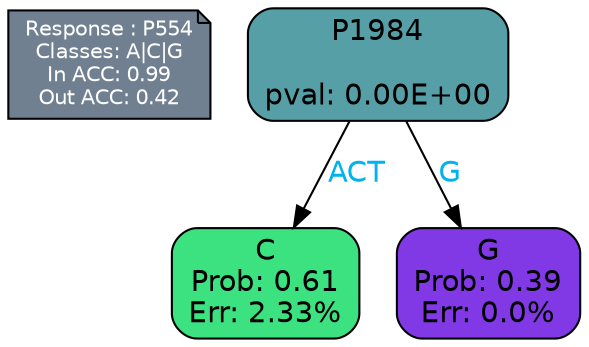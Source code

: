 digraph Tree {
node [shape=box, style="filled, rounded", color="black", fontname=helvetica] ;
graph [ranksep=equally, splines=polylines, bgcolor=transparent, dpi=600] ;
edge [fontname=helvetica] ;
LEGEND [label="Response : P554
Classes: A|C|G
In ACC: 0.99
Out ACC: 0.42
",shape=note,align=left,style=filled,fillcolor="slategray",fontcolor="white",fontsize=10];1 [label="P1984

pval: 0.00E+00", fillcolor="#579fa7"] ;
2 [label="C
Prob: 0.61
Err: 2.33%", fillcolor="#3ce27f"] ;
3 [label="G
Prob: 0.39
Err: 0.0%", fillcolor="#8139e5"] ;
1 -> 2 [label="ACT",fontcolor=deepskyblue2] ;
1 -> 3 [label="G",fontcolor=deepskyblue2] ;
{rank = same; 2;3;}{rank = same; LEGEND;1;}}